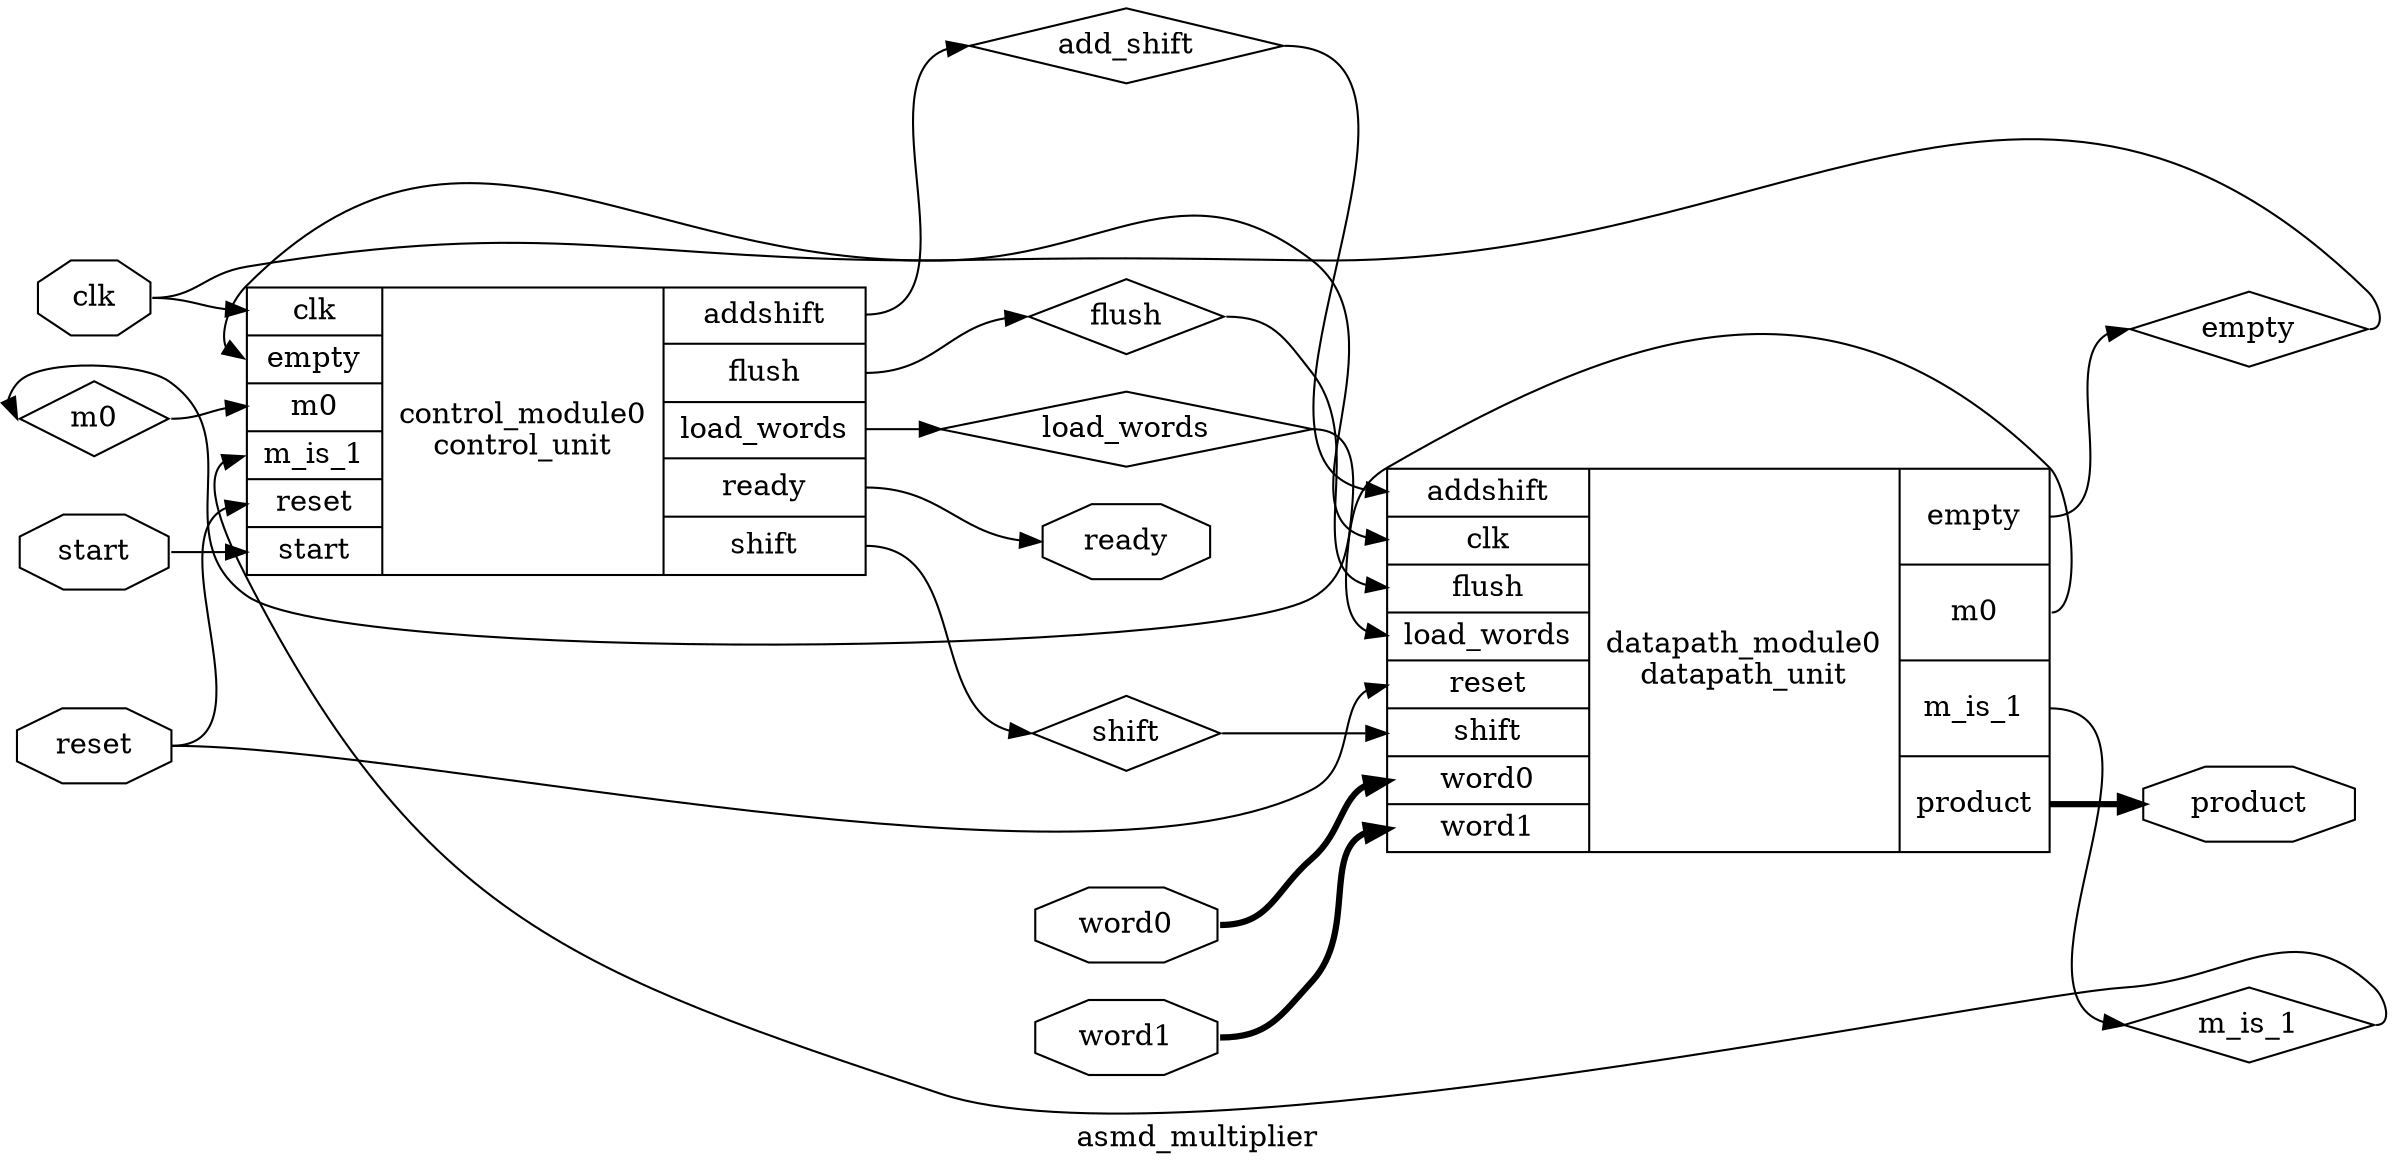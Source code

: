 digraph "asmd_multiplier" {
label="asmd_multiplier";
rankdir="LR";
remincross=true;
n1 [ shape=diamond, label="m0", color="black", fontcolor="black" ];
n2 [ shape=diamond, label="m_is_1", color="black", fontcolor="black" ];
n3 [ shape=diamond, label="empty", color="black", fontcolor="black" ];
n4 [ shape=diamond, label="load_words", color="black", fontcolor="black" ];
n5 [ shape=diamond, label="add_shift", color="black", fontcolor="black" ];
n6 [ shape=diamond, label="shift", color="black", fontcolor="black" ];
n7 [ shape=diamond, label="flush", color="black", fontcolor="black" ];
n8 [ shape=octagon, label="reset", color="black", fontcolor="black" ];
n9 [ shape=octagon, label="clk", color="black", fontcolor="black" ];
n10 [ shape=octagon, label="start", color="black", fontcolor="black" ];
n11 [ shape=octagon, label="word1", color="black", fontcolor="black" ];
n12 [ shape=octagon, label="word0", color="black", fontcolor="black" ];
n13 [ shape=octagon, label="ready", color="black", fontcolor="black" ];
n14 [ shape=octagon, label="product", color="black", fontcolor="black" ];
c16 [ shape=record, label="{{<p15> addshift|<p9> clk|<p7> flush|<p4> load_words|<p8> reset|<p6> shift|<p12> word0|<p11> word1}|datapath_module0\ndatapath_unit|{<p3> empty|<p1> m0|<p2> m_is_1|<p14> product}}" ];
c17 [ shape=record, label="{{<p9> clk|<p3> empty|<p1> m0|<p2> m_is_1|<p8> reset|<p10> start}|control_module0\ncontrol_unit|{<p15> addshift|<p7> flush|<p4> load_words|<p13> ready|<p6> shift}}" ];
c16:p1:e -> n1:w [color="black", label=""];
n1:e -> c17:p1:w [color="black", label=""];
n10:e -> c17:p10:w [color="black", label=""];
n11:e -> c16:p11:w [color="black", style="setlinewidth(3)", label=""];
n12:e -> c16:p12:w [color="black", style="setlinewidth(3)", label=""];
c17:p13:e -> n13:w [color="black", label=""];
c16:p14:e -> n14:w [color="black", style="setlinewidth(3)", label=""];
c16:p2:e -> n2:w [color="black", label=""];
n2:e -> c17:p2:w [color="black", label=""];
c16:p3:e -> n3:w [color="black", label=""];
n3:e -> c17:p3:w [color="black", label=""];
c17:p4:e -> n4:w [color="black", label=""];
n4:e -> c16:p4:w [color="black", label=""];
c17:p15:e -> n5:w [color="black", label=""];
n5:e -> c16:p15:w [color="black", label=""];
c17:p6:e -> n6:w [color="black", label=""];
n6:e -> c16:p6:w [color="black", label=""];
c17:p7:e -> n7:w [color="black", label=""];
n7:e -> c16:p7:w [color="black", label=""];
n8:e -> c16:p8:w [color="black", label=""];
n8:e -> c17:p8:w [color="black", label=""];
n9:e -> c16:p9:w [color="black", label=""];
n9:e -> c17:p9:w [color="black", label=""];
}

